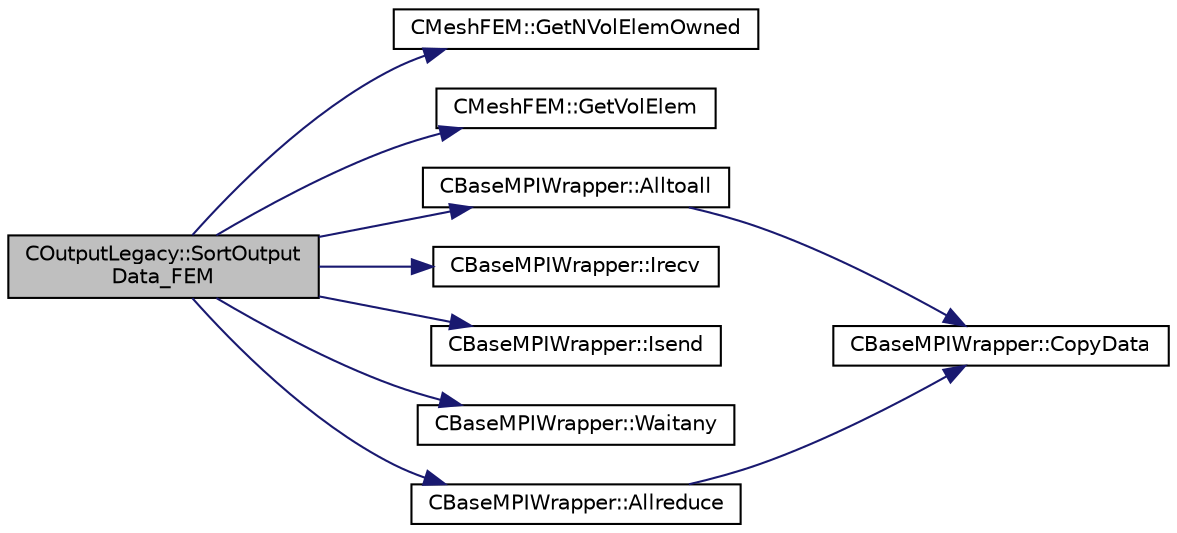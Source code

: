 digraph "COutputLegacy::SortOutputData_FEM"
{
  edge [fontname="Helvetica",fontsize="10",labelfontname="Helvetica",labelfontsize="10"];
  node [fontname="Helvetica",fontsize="10",shape=record];
  rankdir="LR";
  Node1960 [label="COutputLegacy::SortOutput\lData_FEM",height=0.2,width=0.4,color="black", fillcolor="grey75", style="filled", fontcolor="black"];
  Node1960 -> Node1961 [color="midnightblue",fontsize="10",style="solid",fontname="Helvetica"];
  Node1961 [label="CMeshFEM::GetNVolElemOwned",height=0.2,width=0.4,color="black", fillcolor="white", style="filled",URL="$class_c_mesh_f_e_m.html#a665c7319b3d55a66ba83cd074b35f9a5",tooltip="Function, which makes available the number of owned volume elements in the local FEM mesh..."];
  Node1960 -> Node1962 [color="midnightblue",fontsize="10",style="solid",fontname="Helvetica"];
  Node1962 [label="CMeshFEM::GetVolElem",height=0.2,width=0.4,color="black", fillcolor="white", style="filled",URL="$class_c_mesh_f_e_m.html#a838a7b4f4ad6edcf019a90113a09b290",tooltip="Function, which makes available the volume elements in the local FEM mesh. "];
  Node1960 -> Node1963 [color="midnightblue",fontsize="10",style="solid",fontname="Helvetica"];
  Node1963 [label="CBaseMPIWrapper::Alltoall",height=0.2,width=0.4,color="black", fillcolor="white", style="filled",URL="$class_c_base_m_p_i_wrapper.html#a86496abf1db8449b17501e14111f3371"];
  Node1963 -> Node1964 [color="midnightblue",fontsize="10",style="solid",fontname="Helvetica"];
  Node1964 [label="CBaseMPIWrapper::CopyData",height=0.2,width=0.4,color="black", fillcolor="white", style="filled",URL="$class_c_base_m_p_i_wrapper.html#a4725cc1dd65b161b483e812a538a5e36"];
  Node1960 -> Node1965 [color="midnightblue",fontsize="10",style="solid",fontname="Helvetica"];
  Node1965 [label="CBaseMPIWrapper::Irecv",height=0.2,width=0.4,color="black", fillcolor="white", style="filled",URL="$class_c_base_m_p_i_wrapper.html#ae41565b441aee76e1b48eb03e5ac86dd"];
  Node1960 -> Node1966 [color="midnightblue",fontsize="10",style="solid",fontname="Helvetica"];
  Node1966 [label="CBaseMPIWrapper::Isend",height=0.2,width=0.4,color="black", fillcolor="white", style="filled",URL="$class_c_base_m_p_i_wrapper.html#a43a415ec11a029ade218eaf8c807a817"];
  Node1960 -> Node1967 [color="midnightblue",fontsize="10",style="solid",fontname="Helvetica"];
  Node1967 [label="CBaseMPIWrapper::Waitany",height=0.2,width=0.4,color="black", fillcolor="white", style="filled",URL="$class_c_base_m_p_i_wrapper.html#ade364e6661c9eec2070a2448dbb5750b"];
  Node1960 -> Node1968 [color="midnightblue",fontsize="10",style="solid",fontname="Helvetica"];
  Node1968 [label="CBaseMPIWrapper::Allreduce",height=0.2,width=0.4,color="black", fillcolor="white", style="filled",URL="$class_c_base_m_p_i_wrapper.html#a637b6fd917a8ca91ce748ba88e0d66b6"];
  Node1968 -> Node1964 [color="midnightblue",fontsize="10",style="solid",fontname="Helvetica"];
}
